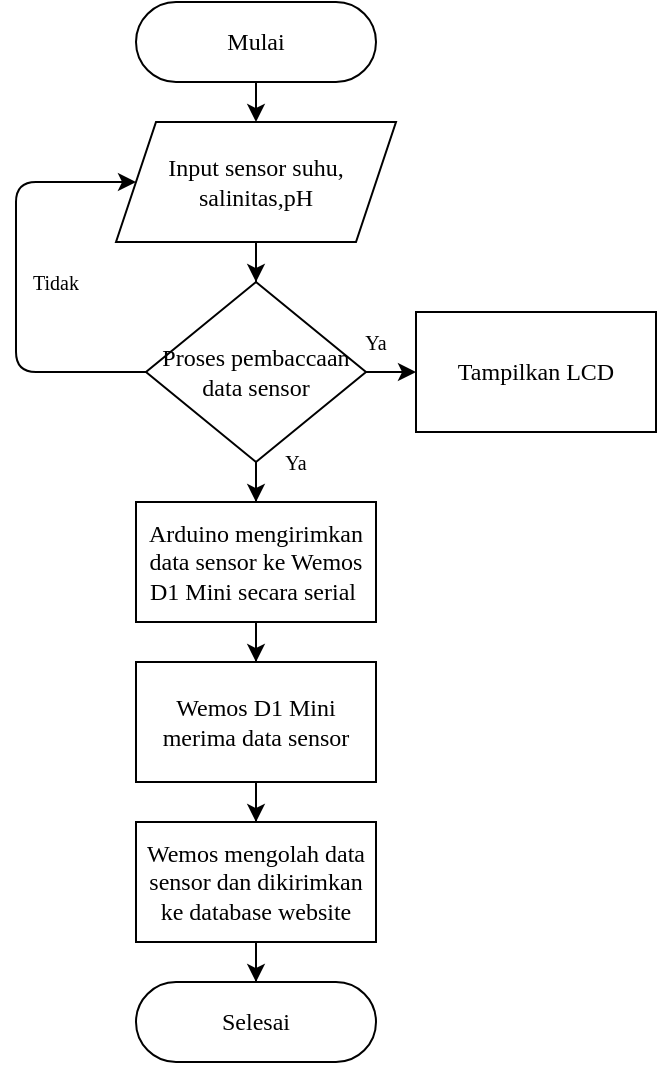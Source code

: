 <mxfile version="14.9.6" type="github">
  <diagram id="eTgw8EhDzXf_4ZnV-5tP" name="Page-1">
    <mxGraphModel dx="1240" dy="607" grid="1" gridSize="10" guides="1" tooltips="1" connect="1" arrows="1" fold="1" page="1" pageScale="1" pageWidth="850" pageHeight="1100" math="0" shadow="0">
      <root>
        <mxCell id="0" />
        <mxCell id="1" parent="0" />
        <mxCell id="CzNbVrl1FV3aPAweaJC9-3" value="" style="edgeStyle=orthogonalEdgeStyle;rounded=0;orthogonalLoop=1;jettySize=auto;html=1;" edge="1" parent="1" source="CzNbVrl1FV3aPAweaJC9-1">
          <mxGeometry relative="1" as="geometry">
            <mxPoint x="420" y="270" as="targetPoint" />
          </mxGeometry>
        </mxCell>
        <mxCell id="CzNbVrl1FV3aPAweaJC9-1" value="&lt;font face=&quot;Times New Roman&quot;&gt;Mulai&lt;/font&gt;" style="rounded=1;whiteSpace=wrap;html=1;arcSize=50;" vertex="1" parent="1">
          <mxGeometry x="360" y="210" width="120" height="40" as="geometry" />
        </mxCell>
        <mxCell id="CzNbVrl1FV3aPAweaJC9-6" value="" style="edgeStyle=orthogonalEdgeStyle;rounded=0;orthogonalLoop=1;jettySize=auto;html=1;" edge="1" parent="1" source="CzNbVrl1FV3aPAweaJC9-4" target="CzNbVrl1FV3aPAweaJC9-5">
          <mxGeometry relative="1" as="geometry" />
        </mxCell>
        <mxCell id="CzNbVrl1FV3aPAweaJC9-4" value="&lt;font face=&quot;Times New Roman&quot;&gt;Input sensor suhu, salinitas,pH&lt;/font&gt;" style="shape=parallelogram;perimeter=parallelogramPerimeter;whiteSpace=wrap;html=1;fixedSize=1;" vertex="1" parent="1">
          <mxGeometry x="350" y="270" width="140" height="60" as="geometry" />
        </mxCell>
        <mxCell id="CzNbVrl1FV3aPAweaJC9-8" value="" style="edgeStyle=orthogonalEdgeStyle;rounded=0;orthogonalLoop=1;jettySize=auto;html=1;" edge="1" parent="1" source="CzNbVrl1FV3aPAweaJC9-5" target="CzNbVrl1FV3aPAweaJC9-7">
          <mxGeometry relative="1" as="geometry" />
        </mxCell>
        <mxCell id="CzNbVrl1FV3aPAweaJC9-13" value="" style="edgeStyle=orthogonalEdgeStyle;rounded=0;orthogonalLoop=1;jettySize=auto;html=1;" edge="1" parent="1" source="CzNbVrl1FV3aPAweaJC9-5" target="CzNbVrl1FV3aPAweaJC9-12">
          <mxGeometry relative="1" as="geometry" />
        </mxCell>
        <mxCell id="CzNbVrl1FV3aPAweaJC9-5" value="&lt;font face=&quot;Times New Roman&quot;&gt;Proses pembaccaan data sensor&lt;/font&gt;" style="rhombus;whiteSpace=wrap;html=1;" vertex="1" parent="1">
          <mxGeometry x="365" y="350" width="110" height="90" as="geometry" />
        </mxCell>
        <mxCell id="CzNbVrl1FV3aPAweaJC9-7" value="&lt;font face=&quot;Times New Roman&quot;&gt;Tampilkan LCD&lt;/font&gt;" style="whiteSpace=wrap;html=1;" vertex="1" parent="1">
          <mxGeometry x="500" y="365" width="120" height="60" as="geometry" />
        </mxCell>
        <mxCell id="CzNbVrl1FV3aPAweaJC9-9" value="" style="endArrow=classic;html=1;entryX=0;entryY=0.5;entryDx=0;entryDy=0;exitX=0;exitY=0.5;exitDx=0;exitDy=0;" edge="1" parent="1" source="CzNbVrl1FV3aPAweaJC9-5" target="CzNbVrl1FV3aPAweaJC9-4">
          <mxGeometry width="50" height="50" relative="1" as="geometry">
            <mxPoint x="400" y="370" as="sourcePoint" />
            <mxPoint x="450" y="320" as="targetPoint" />
            <Array as="points">
              <mxPoint x="300" y="395" />
              <mxPoint x="300" y="300" />
            </Array>
          </mxGeometry>
        </mxCell>
        <mxCell id="CzNbVrl1FV3aPAweaJC9-10" value="&lt;font style=&quot;font-size: 10px&quot; face=&quot;Times New Roman&quot;&gt;Tidak&lt;/font&gt;" style="text;html=1;strokeColor=none;fillColor=none;align=center;verticalAlign=middle;whiteSpace=wrap;rounded=0;" vertex="1" parent="1">
          <mxGeometry x="300" y="340" width="40" height="20" as="geometry" />
        </mxCell>
        <mxCell id="CzNbVrl1FV3aPAweaJC9-11" value="&lt;span style=&quot;font-size: 10px&quot;&gt;&lt;font face=&quot;Times New Roman&quot;&gt;Ya&lt;/font&gt;&lt;/span&gt;" style="text;html=1;strokeColor=none;fillColor=none;align=center;verticalAlign=middle;whiteSpace=wrap;rounded=0;" vertex="1" parent="1">
          <mxGeometry x="460" y="370" width="40" height="20" as="geometry" />
        </mxCell>
        <mxCell id="CzNbVrl1FV3aPAweaJC9-16" value="" style="edgeStyle=orthogonalEdgeStyle;rounded=0;orthogonalLoop=1;jettySize=auto;html=1;" edge="1" parent="1" source="CzNbVrl1FV3aPAweaJC9-12" target="CzNbVrl1FV3aPAweaJC9-15">
          <mxGeometry relative="1" as="geometry" />
        </mxCell>
        <mxCell id="CzNbVrl1FV3aPAweaJC9-12" value="&lt;font face=&quot;Times New Roman&quot;&gt;Arduino mengirimkan data sensor ke Wemos D1 Mini secara serial&amp;nbsp;&lt;/font&gt;" style="whiteSpace=wrap;html=1;" vertex="1" parent="1">
          <mxGeometry x="360" y="460" width="120" height="60" as="geometry" />
        </mxCell>
        <mxCell id="CzNbVrl1FV3aPAweaJC9-14" value="&lt;span style=&quot;font-size: 10px&quot;&gt;&lt;font face=&quot;Times New Roman&quot;&gt;Ya&lt;/font&gt;&lt;/span&gt;" style="text;html=1;strokeColor=none;fillColor=none;align=center;verticalAlign=middle;whiteSpace=wrap;rounded=0;" vertex="1" parent="1">
          <mxGeometry x="420" y="430" width="40" height="20" as="geometry" />
        </mxCell>
        <mxCell id="CzNbVrl1FV3aPAweaJC9-18" value="" style="edgeStyle=orthogonalEdgeStyle;rounded=0;orthogonalLoop=1;jettySize=auto;html=1;" edge="1" parent="1" source="CzNbVrl1FV3aPAweaJC9-15" target="CzNbVrl1FV3aPAweaJC9-17">
          <mxGeometry relative="1" as="geometry" />
        </mxCell>
        <mxCell id="CzNbVrl1FV3aPAweaJC9-15" value="&lt;font face=&quot;Times New Roman&quot;&gt;Wemos D1 Mini merima data sensor&lt;/font&gt;" style="whiteSpace=wrap;html=1;" vertex="1" parent="1">
          <mxGeometry x="360" y="540" width="120" height="60" as="geometry" />
        </mxCell>
        <mxCell id="CzNbVrl1FV3aPAweaJC9-20" value="" style="edgeStyle=orthogonalEdgeStyle;rounded=0;orthogonalLoop=1;jettySize=auto;html=1;" edge="1" parent="1" source="CzNbVrl1FV3aPAweaJC9-17" target="CzNbVrl1FV3aPAweaJC9-19">
          <mxGeometry relative="1" as="geometry" />
        </mxCell>
        <mxCell id="CzNbVrl1FV3aPAweaJC9-17" value="&lt;font face=&quot;Times New Roman&quot;&gt;Wemos mengolah data sensor dan dikirimkan ke database website&lt;/font&gt;" style="whiteSpace=wrap;html=1;" vertex="1" parent="1">
          <mxGeometry x="360" y="620" width="120" height="60" as="geometry" />
        </mxCell>
        <mxCell id="CzNbVrl1FV3aPAweaJC9-19" value="&lt;font face=&quot;Times New Roman&quot;&gt;Selesai&lt;/font&gt;" style="rounded=1;whiteSpace=wrap;html=1;arcSize=50;" vertex="1" parent="1">
          <mxGeometry x="360" y="700" width="120" height="40" as="geometry" />
        </mxCell>
      </root>
    </mxGraphModel>
  </diagram>
</mxfile>
